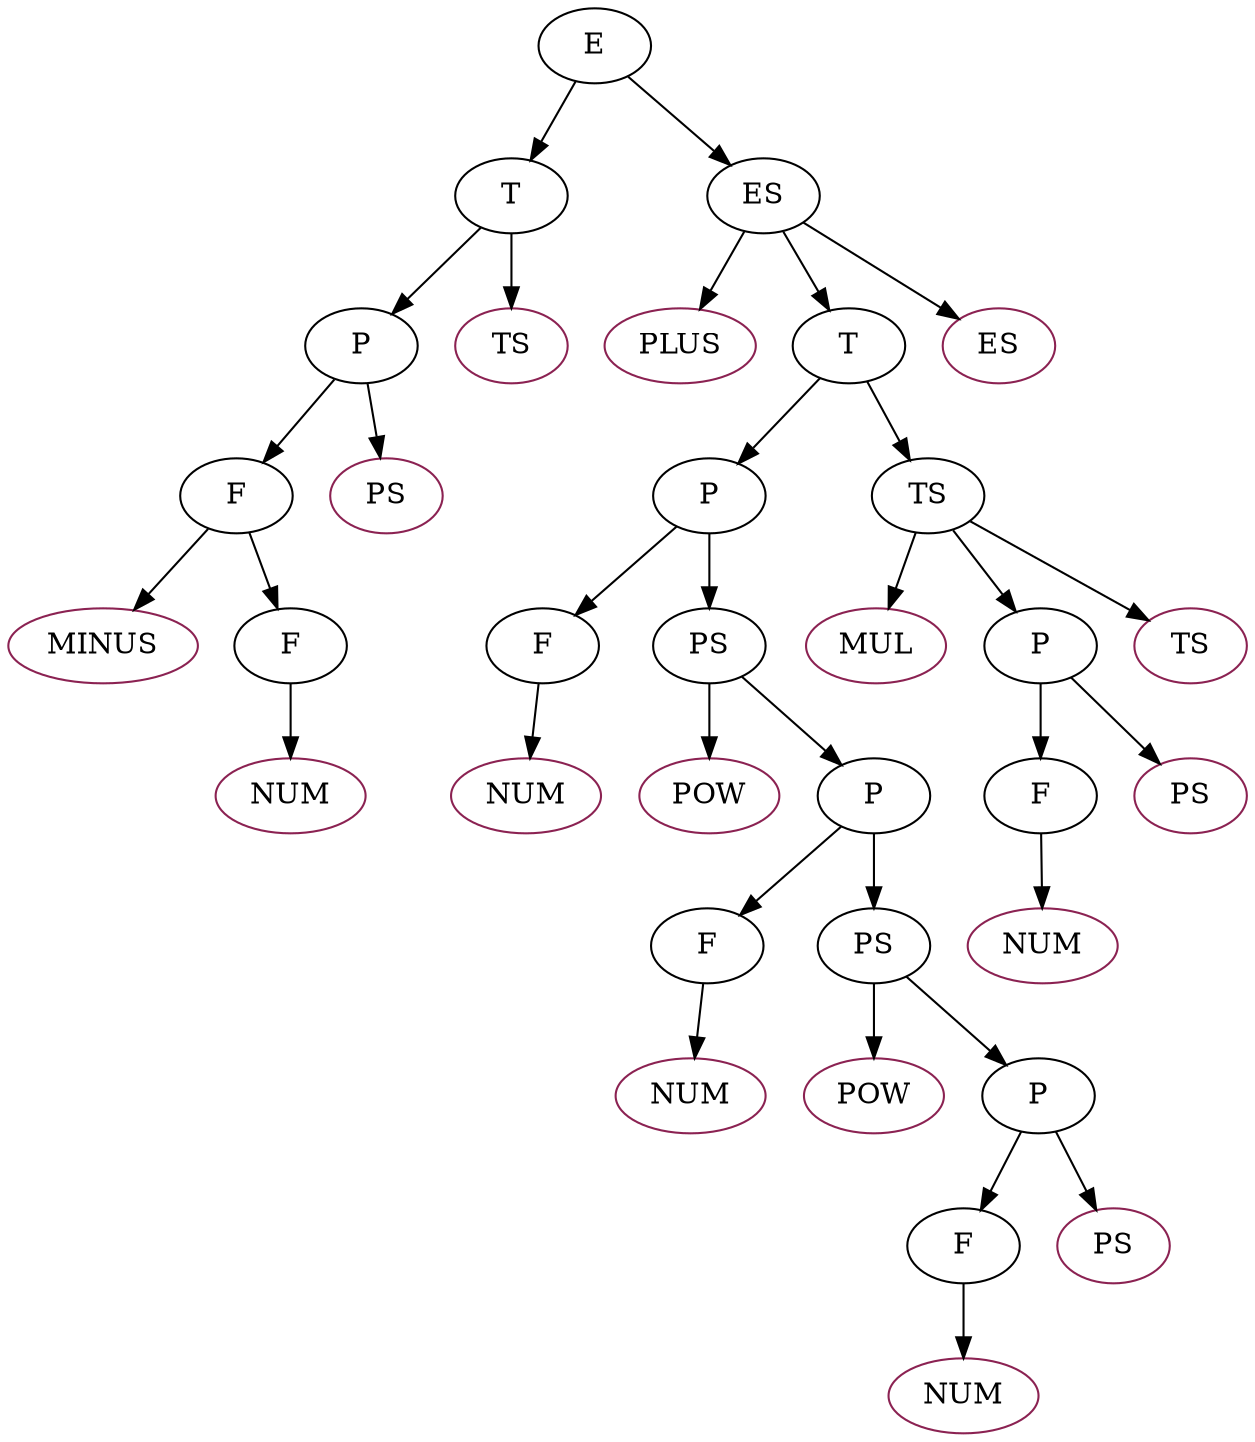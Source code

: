 digraph {
	0 [label = "E"]
	0 -> 1
	1 [label = "T"]
	1 -> 2
	2 [label = "P"]
	2 -> 3
	3 [label = "F"]
	3 -> 4
	4 [label = "MINUS"]
	[color = "violetred4"]
	3 -> 5
	5 [label = "F"]
	5 -> 6
	6 [label = "NUM"]
	[color = "violetred4"]
	2 -> 7
	7 [label = "PS"]
	[color = "violetred4"]
	1 -> 8
	8 [label = "TS"]
	[color = "violetred4"]
	0 -> 9
	9 [label = "ES"]
	9 -> 10
	10 [label = "PLUS"]
	[color = "violetred4"]
	9 -> 11
	11 [label = "T"]
	11 -> 12
	12 [label = "P"]
	12 -> 13
	13 [label = "F"]
	13 -> 14
	14 [label = "NUM"]
	[color = "violetred4"]
	12 -> 15
	15 [label = "PS"]
	15 -> 16
	16 [label = "POW"]
	[color = "violetred4"]
	15 -> 17
	17 [label = "P"]
	17 -> 18
	18 [label = "F"]
	18 -> 19
	19 [label = "NUM"]
	[color = "violetred4"]
	17 -> 20
	20 [label = "PS"]
	20 -> 21
	21 [label = "POW"]
	[color = "violetred4"]
	20 -> 22
	22 [label = "P"]
	22 -> 23
	23 [label = "F"]
	23 -> 24
	24 [label = "NUM"]
	[color = "violetred4"]
	22 -> 25
	25 [label = "PS"]
	[color = "violetred4"]
	11 -> 26
	26 [label = "TS"]
	26 -> 27
	27 [label = "MUL"]
	[color = "violetred4"]
	26 -> 28
	28 [label = "P"]
	28 -> 29
	29 [label = "F"]
	29 -> 30
	30 [label = "NUM"]
	[color = "violetred4"]
	28 -> 31
	31 [label = "PS"]
	[color = "violetred4"]
	26 -> 32
	32 [label = "TS"]
	[color = "violetred4"]
	9 -> 33
	33 [label = "ES"]
	[color = "violetred4"]
}